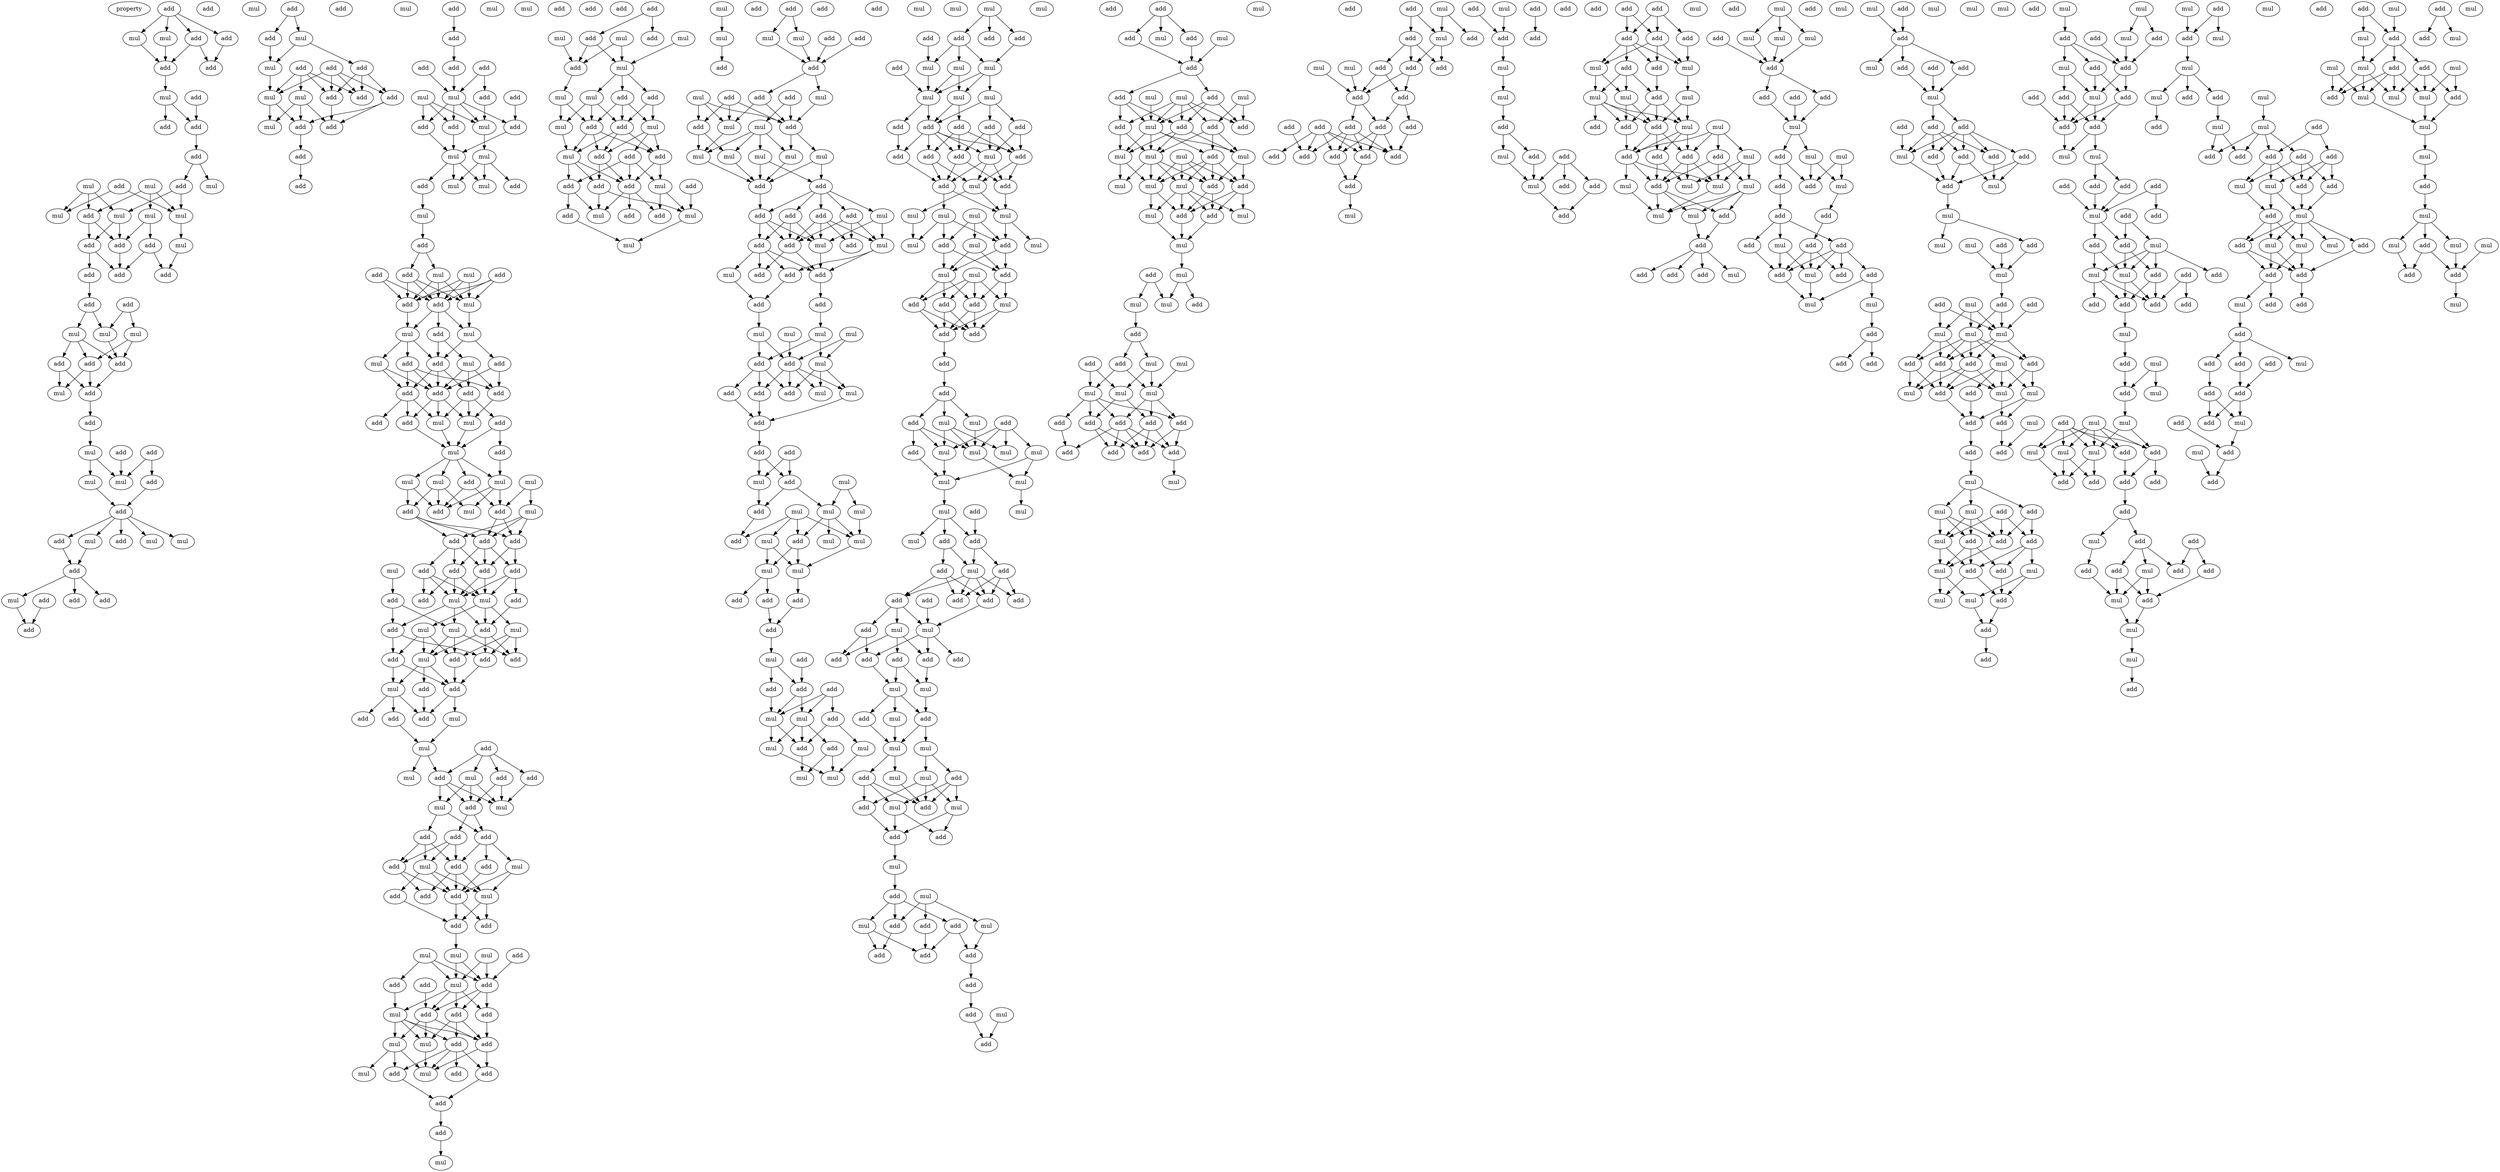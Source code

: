 digraph {
    node [fontcolor=black]
    property [mul=2,lf=1.3]
    0 [ label = add ];
    1 [ label = mul ];
    2 [ label = add ];
    3 [ label = mul ];
    4 [ label = add ];
    5 [ label = add ];
    6 [ label = add ];
    7 [ label = mul ];
    8 [ label = add ];
    9 [ label = add ];
    10 [ label = add ];
    11 [ label = add ];
    12 [ label = add ];
    13 [ label = mul ];
    14 [ label = mul ];
    15 [ label = add ];
    16 [ label = mul ];
    17 [ label = add ];
    18 [ label = mul ];
    19 [ label = mul ];
    20 [ label = mul ];
    21 [ label = mul ];
    22 [ label = add ];
    23 [ label = mul ];
    24 [ label = add ];
    25 [ label = add ];
    26 [ label = add ];
    27 [ label = add ];
    28 [ label = add ];
    29 [ label = add ];
    30 [ label = add ];
    31 [ label = add ];
    32 [ label = mul ];
    33 [ label = mul ];
    34 [ label = mul ];
    35 [ label = add ];
    36 [ label = add ];
    37 [ label = add ];
    38 [ label = add ];
    39 [ label = mul ];
    40 [ label = add ];
    41 [ label = mul ];
    42 [ label = add ];
    43 [ label = add ];
    44 [ label = add ];
    45 [ label = mul ];
    46 [ label = mul ];
    47 [ label = add ];
    48 [ label = mul ];
    49 [ label = add ];
    50 [ label = mul ];
    51 [ label = add ];
    52 [ label = mul ];
    53 [ label = add ];
    54 [ label = mul ];
    55 [ label = add ];
    56 [ label = mul ];
    57 [ label = add ];
    58 [ label = add ];
    59 [ label = add ];
    60 [ label = add ];
    61 [ label = add ];
    62 [ label = mul ];
    63 [ label = add ];
    64 [ label = add ];
    65 [ label = add ];
    66 [ label = add ];
    67 [ label = mul ];
    68 [ label = mul ];
    69 [ label = add ];
    70 [ label = add ];
    71 [ label = mul ];
    72 [ label = add ];
    73 [ label = mul ];
    74 [ label = add ];
    75 [ label = add ];
    76 [ label = mul ];
    77 [ label = add ];
    78 [ label = add ];
    79 [ label = mul ];
    80 [ label = add ];
    81 [ label = add ];
    82 [ label = add ];
    83 [ label = add ];
    84 [ label = add ];
    85 [ label = add ];
    86 [ label = mul ];
    87 [ label = add ];
    88 [ label = mul ];
    89 [ label = add ];
    90 [ label = add ];
    91 [ label = mul ];
    92 [ label = add ];
    93 [ label = mul ];
    94 [ label = mul ];
    95 [ label = mul ];
    96 [ label = mul ];
    97 [ label = mul ];
    98 [ label = add ];
    99 [ label = add ];
    100 [ label = mul ];
    101 [ label = add ];
    102 [ label = mul ];
    103 [ label = mul ];
    104 [ label = add ];
    105 [ label = add ];
    106 [ label = add ];
    107 [ label = add ];
    108 [ label = mul ];
    109 [ label = add ];
    110 [ label = add ];
    111 [ label = mul ];
    112 [ label = mul ];
    113 [ label = add ];
    114 [ label = add ];
    115 [ label = mul ];
    116 [ label = add ];
    117 [ label = mul ];
    118 [ label = add ];
    119 [ label = add ];
    120 [ label = add ];
    121 [ label = add ];
    122 [ label = add ];
    123 [ label = mul ];
    124 [ label = add ];
    125 [ label = mul ];
    126 [ label = add ];
    127 [ label = mul ];
    128 [ label = add ];
    129 [ label = mul ];
    130 [ label = add ];
    131 [ label = mul ];
    132 [ label = mul ];
    133 [ label = mul ];
    134 [ label = mul ];
    135 [ label = add ];
    136 [ label = add ];
    137 [ label = mul ];
    138 [ label = add ];
    139 [ label = add ];
    140 [ label = add ];
    141 [ label = add ];
    142 [ label = add ];
    143 [ label = add ];
    144 [ label = mul ];
    145 [ label = add ];
    146 [ label = add ];
    147 [ label = add ];
    148 [ label = add ];
    149 [ label = add ];
    150 [ label = add ];
    151 [ label = mul ];
    152 [ label = mul ];
    153 [ label = add ];
    154 [ label = mul ];
    155 [ label = mul ];
    156 [ label = mul ];
    157 [ label = add ];
    158 [ label = add ];
    159 [ label = add ];
    160 [ label = mul ];
    161 [ label = add ];
    162 [ label = add ];
    163 [ label = add ];
    164 [ label = mul ];
    165 [ label = add ];
    166 [ label = add ];
    167 [ label = add ];
    168 [ label = add ];
    169 [ label = mul ];
    170 [ label = mul ];
    171 [ label = add ];
    172 [ label = mul ];
    173 [ label = add ];
    174 [ label = add ];
    175 [ label = add ];
    176 [ label = mul ];
    177 [ label = mul ];
    178 [ label = mul ];
    179 [ label = add ];
    180 [ label = add ];
    181 [ label = add ];
    182 [ label = add ];
    183 [ label = add ];
    184 [ label = mul ];
    185 [ label = add ];
    186 [ label = mul ];
    187 [ label = add ];
    188 [ label = add ];
    189 [ label = mul ];
    190 [ label = add ];
    191 [ label = add ];
    192 [ label = add ];
    193 [ label = add ];
    194 [ label = add ];
    195 [ label = mul ];
    196 [ label = mul ];
    197 [ label = mul ];
    198 [ label = add ];
    199 [ label = add ];
    200 [ label = mul ];
    201 [ label = add ];
    202 [ label = add ];
    203 [ label = add ];
    204 [ label = mul ];
    205 [ label = add ];
    206 [ label = mul ];
    207 [ label = add ];
    208 [ label = add ];
    209 [ label = mul ];
    210 [ label = add ];
    211 [ label = add ];
    212 [ label = add ];
    213 [ label = mul ];
    214 [ label = mul ];
    215 [ label = add ];
    216 [ label = add ];
    217 [ label = add ];
    218 [ label = add ];
    219 [ label = mul ];
    220 [ label = add ];
    221 [ label = add ];
    222 [ label = mul ];
    223 [ label = add ];
    224 [ label = mul ];
    225 [ label = mul ];
    226 [ label = add ];
    227 [ label = mul ];
    228 [ label = mul ];
    229 [ label = add ];
    230 [ label = add ];
    231 [ label = mul ];
    232 [ label = mul ];
    233 [ label = mul ];
    234 [ label = add ];
    235 [ label = add ];
    236 [ label = add ];
    237 [ label = add ];
    238 [ label = add ];
    239 [ label = mul ];
    240 [ label = add ];
    241 [ label = add ];
    242 [ label = add ];
    243 [ label = mul ];
    244 [ label = add ];
    245 [ label = mul ];
    246 [ label = add ];
    247 [ label = mul ];
    248 [ label = add ];
    249 [ label = add ];
    250 [ label = mul ];
    251 [ label = mul ];
    252 [ label = add ];
    253 [ label = mul ];
    254 [ label = add ];
    255 [ label = add ];
    256 [ label = add ];
    257 [ label = add ];
    258 [ label = mul ];
    259 [ label = mul ];
    260 [ label = add ];
    261 [ label = add ];
    262 [ label = add ];
    263 [ label = add ];
    264 [ label = mul ];
    265 [ label = add ];
    266 [ label = mul ];
    267 [ label = add ];
    268 [ label = mul ];
    269 [ label = mul ];
    270 [ label = add ];
    271 [ label = mul ];
    272 [ label = mul ];
    273 [ label = mul ];
    274 [ label = mul ];
    275 [ label = mul ];
    276 [ label = add ];
    277 [ label = add ];
    278 [ label = add ];
    279 [ label = mul ];
    280 [ label = add ];
    281 [ label = add ];
    282 [ label = add ];
    283 [ label = mul ];
    284 [ label = add ];
    285 [ label = add ];
    286 [ label = mul ];
    287 [ label = add ];
    288 [ label = add ];
    289 [ label = add ];
    290 [ label = mul ];
    291 [ label = add ];
    292 [ label = add ];
    293 [ label = add ];
    294 [ label = mul ];
    295 [ label = mul ];
    296 [ label = mul ];
    297 [ label = mul ];
    298 [ label = mul ];
    299 [ label = add ];
    300 [ label = add ];
    301 [ label = add ];
    302 [ label = add ];
    303 [ label = mul ];
    304 [ label = mul ];
    305 [ label = add ];
    306 [ label = add ];
    307 [ label = add ];
    308 [ label = add ];
    309 [ label = mul ];
    310 [ label = mul ];
    311 [ label = add ];
    312 [ label = mul ];
    313 [ label = mul ];
    314 [ label = mul ];
    315 [ label = add ];
    316 [ label = add ];
    317 [ label = add ];
    318 [ label = mul ];
    319 [ label = mul ];
    320 [ label = mul ];
    321 [ label = mul ];
    322 [ label = mul ];
    323 [ label = add ];
    324 [ label = add ];
    325 [ label = add ];
    326 [ label = mul ];
    327 [ label = add ];
    328 [ label = add ];
    329 [ label = mul ];
    330 [ label = add ];
    331 [ label = add ];
    332 [ label = add ];
    333 [ label = add ];
    334 [ label = mul ];
    335 [ label = mul ];
    336 [ label = add ];
    337 [ label = mul ];
    338 [ label = add ];
    339 [ label = add ];
    340 [ label = mul ];
    341 [ label = mul ];
    342 [ label = mul ];
    343 [ label = mul ];
    344 [ label = mul ];
    345 [ label = mul ];
    346 [ label = add ];
    347 [ label = add ];
    348 [ label = add ];
    349 [ label = add ];
    350 [ label = add ];
    351 [ label = mul ];
    352 [ label = mul ];
    353 [ label = mul ];
    354 [ label = mul ];
    355 [ label = mul ];
    356 [ label = mul ];
    357 [ label = add ];
    358 [ label = add ];
    359 [ label = add ];
    360 [ label = add ];
    361 [ label = add ];
    362 [ label = add ];
    363 [ label = mul ];
    364 [ label = add ];
    365 [ label = add ];
    366 [ label = add ];
    367 [ label = add ];
    368 [ label = add ];
    369 [ label = mul ];
    370 [ label = mul ];
    371 [ label = mul ];
    372 [ label = mul ];
    373 [ label = mul ];
    374 [ label = mul ];
    375 [ label = add ];
    376 [ label = add ];
    377 [ label = mul ];
    378 [ label = mul ];
    379 [ label = add ];
    380 [ label = mul ];
    381 [ label = mul ];
    382 [ label = add ];
    383 [ label = add ];
    384 [ label = mul ];
    385 [ label = add ];
    386 [ label = add ];
    387 [ label = add ];
    388 [ label = add ];
    389 [ label = add ];
    390 [ label = add ];
    391 [ label = add ];
    392 [ label = mul ];
    393 [ label = mul ];
    394 [ label = add ];
    395 [ label = mul ];
    396 [ label = mul ];
    397 [ label = mul ];
    398 [ label = mul ];
    399 [ label = add ];
    400 [ label = mul ];
    401 [ label = mul ];
    402 [ label = add ];
    403 [ label = mul ];
    404 [ label = mul ];
    405 [ label = add ];
    406 [ label = mul ];
    407 [ label = add ];
    408 [ label = mul ];
    409 [ label = add ];
    410 [ label = add ];
    411 [ label = add ];
    412 [ label = add ];
    413 [ label = add ];
    414 [ label = add ];
    415 [ label = add ];
    416 [ label = add ];
    417 [ label = mul ];
    418 [ label = mul ];
    419 [ label = add ];
    420 [ label = add ];
    421 [ label = add ];
    422 [ label = add ];
    423 [ label = add ];
    424 [ label = mul ];
    425 [ label = mul ];
    426 [ label = mul ];
    427 [ label = add ];
    428 [ label = add ];
    429 [ label = mul ];
    430 [ label = mul ];
    431 [ label = add ];
    432 [ label = mul ];
    433 [ label = add ];
    434 [ label = mul ];
    435 [ label = add ];
    436 [ label = mul ];
    437 [ label = add ];
    438 [ label = mul ];
    439 [ label = add ];
    440 [ label = add ];
    441 [ label = mul ];
    442 [ label = add ];
    443 [ label = mul ];
    444 [ label = add ];
    445 [ label = mul ];
    446 [ label = mul ];
    447 [ label = add ];
    448 [ label = add ];
    449 [ label = add ];
    450 [ label = add ];
    451 [ label = add ];
    452 [ label = add ];
    453 [ label = add ];
    454 [ label = mul ];
    455 [ label = add ];
    456 [ label = add ];
    457 [ label = mul ];
    458 [ label = add ];
    459 [ label = mul ];
    460 [ label = add ];
    461 [ label = add ];
    462 [ label = mul ];
    463 [ label = add ];
    464 [ label = mul ];
    465 [ label = add ];
    466 [ label = mul ];
    467 [ label = add ];
    468 [ label = add ];
    469 [ label = add ];
    470 [ label = mul ];
    471 [ label = add ];
    472 [ label = mul ];
    473 [ label = mul ];
    474 [ label = add ];
    475 [ label = mul ];
    476 [ label = mul ];
    477 [ label = add ];
    478 [ label = mul ];
    479 [ label = add ];
    480 [ label = mul ];
    481 [ label = mul ];
    482 [ label = mul ];
    483 [ label = add ];
    484 [ label = mul ];
    485 [ label = add ];
    486 [ label = mul ];
    487 [ label = mul ];
    488 [ label = add ];
    489 [ label = mul ];
    490 [ label = add ];
    491 [ label = mul ];
    492 [ label = mul ];
    493 [ label = add ];
    494 [ label = add ];
    495 [ label = mul ];
    496 [ label = add ];
    497 [ label = mul ];
    498 [ label = add ];
    499 [ label = mul ];
    500 [ label = mul ];
    501 [ label = mul ];
    502 [ label = add ];
    503 [ label = add ];
    504 [ label = add ];
    505 [ label = add ];
    506 [ label = add ];
    507 [ label = add ];
    508 [ label = add ];
    509 [ label = add ];
    510 [ label = add ];
    511 [ label = mul ];
    512 [ label = add ];
    513 [ label = mul ];
    514 [ label = mul ];
    515 [ label = add ];
    516 [ label = add ];
    517 [ label = mul ];
    518 [ label = add ];
    519 [ label = add ];
    520 [ label = add ];
    521 [ label = mul ];
    522 [ label = add ];
    523 [ label = add ];
    524 [ label = add ];
    525 [ label = add ];
    526 [ label = add ];
    527 [ label = add ];
    528 [ label = add ];
    529 [ label = add ];
    530 [ label = add ];
    531 [ label = add ];
    532 [ label = add ];
    533 [ label = add ];
    534 [ label = add ];
    535 [ label = add ];
    536 [ label = add ];
    537 [ label = mul ];
    538 [ label = mul ];
    539 [ label = add ];
    540 [ label = add ];
    541 [ label = mul ];
    542 [ label = mul ];
    543 [ label = add ];
    544 [ label = add ];
    545 [ label = mul ];
    546 [ label = add ];
    547 [ label = add ];
    548 [ label = mul ];
    549 [ label = add ];
    550 [ label = add ];
    551 [ label = add ];
    552 [ label = add ];
    553 [ label = add ];
    554 [ label = add ];
    555 [ label = mul ];
    556 [ label = add ];
    557 [ label = add ];
    558 [ label = add ];
    559 [ label = add ];
    560 [ label = mul ];
    561 [ label = add ];
    562 [ label = mul ];
    563 [ label = add ];
    564 [ label = mul ];
    565 [ label = mul ];
    566 [ label = mul ];
    567 [ label = mul ];
    568 [ label = mul ];
    569 [ label = add ];
    570 [ label = add ];
    571 [ label = add ];
    572 [ label = add ];
    573 [ label = add ];
    574 [ label = add ];
    575 [ label = add ];
    576 [ label = mul ];
    577 [ label = add ];
    578 [ label = mul ];
    579 [ label = mul ];
    580 [ label = mul ];
    581 [ label = mul ];
    582 [ label = mul ];
    583 [ label = add ];
    584 [ label = mul ];
    585 [ label = add ];
    586 [ label = add ];
    587 [ label = add ];
    588 [ label = add ];
    589 [ label = mul ];
    590 [ label = add ];
    591 [ label = mul ];
    592 [ label = add ];
    593 [ label = mul ];
    594 [ label = mul ];
    595 [ label = add ];
    596 [ label = mul ];
    597 [ label = add ];
    598 [ label = mul ];
    599 [ label = add ];
    600 [ label = add ];
    601 [ label = add ];
    602 [ label = mul ];
    603 [ label = add ];
    604 [ label = mul ];
    605 [ label = mul ];
    606 [ label = add ];
    607 [ label = mul ];
    608 [ label = add ];
    609 [ label = add ];
    610 [ label = add ];
    611 [ label = mul ];
    612 [ label = add ];
    613 [ label = add ];
    614 [ label = add ];
    615 [ label = mul ];
    616 [ label = add ];
    617 [ label = add ];
    618 [ label = add ];
    619 [ label = mul ];
    620 [ label = mul ];
    621 [ label = add ];
    622 [ label = mul ];
    623 [ label = add ];
    624 [ label = add ];
    625 [ label = add ];
    626 [ label = add ];
    627 [ label = mul ];
    628 [ label = add ];
    629 [ label = mul ];
    630 [ label = add ];
    631 [ label = add ];
    632 [ label = mul ];
    633 [ label = add ];
    634 [ label = add ];
    635 [ label = add ];
    636 [ label = add ];
    637 [ label = add ];
    638 [ label = mul ];
    639 [ label = add ];
    640 [ label = add ];
    641 [ label = add ];
    642 [ label = mul ];
    643 [ label = mul ];
    644 [ label = mul ];
    645 [ label = mul ];
    646 [ label = mul ];
    647 [ label = add ];
    648 [ label = add ];
    649 [ label = mul ];
    650 [ label = add ];
    651 [ label = add ];
    652 [ label = add ];
    653 [ label = mul ];
    654 [ label = mul ];
    655 [ label = mul ];
    656 [ label = mul ];
    657 [ label = add ];
    658 [ label = add ];
    659 [ label = mul ];
    660 [ label = add ];
    661 [ label = add ];
    662 [ label = add ];
    663 [ label = mul ];
    664 [ label = mul ];
    665 [ label = mul ];
    666 [ label = add ];
    667 [ label = add ];
    668 [ label = mul ];
    669 [ label = add ];
    670 [ label = mul ];
    671 [ label = add ];
    672 [ label = add ];
    673 [ label = add ];
    674 [ label = mul ];
    675 [ label = mul ];
    676 [ label = add ];
    677 [ label = add ];
    678 [ label = mul ];
    679 [ label = add ];
    680 [ label = add ];
    681 [ label = add ];
    682 [ label = mul ];
    683 [ label = add ];
    684 [ label = mul ];
    685 [ label = add ];
    686 [ label = mul ];
    687 [ label = mul ];
    688 [ label = mul ];
    689 [ label = add ];
    690 [ label = add ];
    691 [ label = add ];
    692 [ label = mul ];
    693 [ label = mul ];
    694 [ label = add ];
    695 [ label = mul ];
    696 [ label = add ];
    697 [ label = add ];
    698 [ label = add ];
    699 [ label = add ];
    700 [ label = mul ];
    701 [ label = add ];
    702 [ label = add ];
    703 [ label = add ];
    704 [ label = mul ];
    705 [ label = add ];
    706 [ label = add ];
    707 [ label = mul ];
    708 [ label = mul ];
    709 [ label = add ];
    710 [ label = add ];
    711 [ label = add ];
    712 [ label = add ];
    713 [ label = add ];
    714 [ label = mul ];
    715 [ label = add ];
    716 [ label = add ];
    717 [ label = add ];
    718 [ label = mul ];
    719 [ label = mul ];
    720 [ label = add ];
    721 [ label = mul ];
    722 [ label = add ];
    723 [ label = add ];
    724 [ label = add ];
    725 [ label = add ];
    726 [ label = add ];
    727 [ label = add ];
    728 [ label = mul ];
    729 [ label = add ];
    730 [ label = mul ];
    731 [ label = mul ];
    732 [ label = add ];
    733 [ label = add ];
    734 [ label = mul ];
    735 [ label = mul ];
    736 [ label = add ];
    737 [ label = mul ];
    738 [ label = add ];
    739 [ label = mul ];
    740 [ label = mul ];
    741 [ label = add ];
    742 [ label = add ];
    743 [ label = add ];
    744 [ label = add ];
    745 [ label = add ];
    746 [ label = add ];
    747 [ label = mul ];
    748 [ label = add ];
    749 [ label = add ];
    750 [ label = add ];
    751 [ label = add ];
    752 [ label = add ];
    753 [ label = mul ];
    754 [ label = mul ];
    755 [ label = add ];
    756 [ label = mul ];
    757 [ label = mul ];
    758 [ label = add ];
    759 [ label = add ];
    760 [ label = mul ];
    761 [ label = add ];
    762 [ label = mul ];
    763 [ label = mul ];
    764 [ label = mul ];
    765 [ label = mul ];
    766 [ label = add ];
    767 [ label = add ];
    768 [ label = mul ];
    769 [ label = add ];
    770 [ label = mul ];
    771 [ label = mul ];
    772 [ label = add ];
    773 [ label = add ];
    774 [ label = add ];
    775 [ label = add ];
    776 [ label = add ];
    777 [ label = add ];
    778 [ label = mul ];
    779 [ label = add ];
    780 [ label = add ];
    781 [ label = mul ];
    782 [ label = mul ];
    783 [ label = add ];
    784 [ label = add ];
    785 [ label = mul ];
    786 [ label = mul ];
    787 [ label = mul ];
    788 [ label = add ];
    789 [ label = add ];
    790 [ label = add ];
    791 [ label = add ];
    792 [ label = add ];
    793 [ label = mul ];
    794 [ label = add ];
    795 [ label = add ];
    796 [ label = add ];
    797 [ label = add ];
    798 [ label = add ];
    799 [ label = mul ];
    800 [ label = add ];
    801 [ label = add ];
    802 [ label = add ];
    803 [ label = add ];
    804 [ label = mul ];
    805 [ label = mul ];
    806 [ label = add ];
    807 [ label = add ];
    808 [ label = add ];
    809 [ label = mul ];
    810 [ label = add ];
    811 [ label = mul ];
    812 [ label = mul ];
    813 [ label = add ];
    814 [ label = mul ];
    815 [ label = add ];
    816 [ label = mul ];
    817 [ label = add ];
    818 [ label = mul ];
    819 [ label = add ];
    820 [ label = mul ];
    821 [ label = mul ];
    822 [ label = mul ];
    823 [ label = mul ];
    824 [ label = add ];
    825 [ label = add ];
    826 [ label = mul ];
    827 [ label = add ];
    828 [ label = mul ];
    829 [ label = mul ];
    830 [ label = mul ];
    831 [ label = add ];
    832 [ label = mul ];
    833 [ label = add ];
    834 [ label = add ];
    835 [ label = mul ];
    836 [ label = mul ];
    0 -> 1 [ name = 0 ];
    0 -> 2 [ name = 1 ];
    0 -> 3 [ name = 2 ];
    0 -> 4 [ name = 3 ];
    1 -> 6 [ name = 4 ];
    2 -> 5 [ name = 5 ];
    2 -> 6 [ name = 6 ];
    3 -> 6 [ name = 7 ];
    4 -> 5 [ name = 8 ];
    6 -> 7 [ name = 9 ];
    7 -> 9 [ name = 10 ];
    7 -> 10 [ name = 11 ];
    8 -> 10 [ name = 12 ];
    10 -> 12 [ name = 13 ];
    12 -> 15 [ name = 14 ];
    12 -> 16 [ name = 15 ];
    13 -> 18 [ name = 16 ];
    13 -> 19 [ name = 17 ];
    13 -> 22 [ name = 18 ];
    14 -> 20 [ name = 19 ];
    14 -> 21 [ name = 20 ];
    14 -> 22 [ name = 21 ];
    15 -> 18 [ name = 22 ];
    15 -> 21 [ name = 23 ];
    17 -> 19 [ name = 24 ];
    17 -> 21 [ name = 25 ];
    18 -> 24 [ name = 26 ];
    18 -> 26 [ name = 27 ];
    20 -> 24 [ name = 28 ];
    20 -> 25 [ name = 29 ];
    21 -> 23 [ name = 30 ];
    22 -> 24 [ name = 31 ];
    22 -> 26 [ name = 32 ];
    23 -> 29 [ name = 33 ];
    24 -> 28 [ name = 34 ];
    25 -> 28 [ name = 35 ];
    25 -> 29 [ name = 36 ];
    26 -> 27 [ name = 37 ];
    26 -> 28 [ name = 38 ];
    27 -> 30 [ name = 39 ];
    30 -> 33 [ name = 40 ];
    30 -> 34 [ name = 41 ];
    31 -> 32 [ name = 42 ];
    31 -> 34 [ name = 43 ];
    32 -> 36 [ name = 44 ];
    32 -> 37 [ name = 45 ];
    33 -> 35 [ name = 46 ];
    33 -> 36 [ name = 47 ];
    33 -> 37 [ name = 48 ];
    34 -> 36 [ name = 49 ];
    35 -> 38 [ name = 50 ];
    35 -> 39 [ name = 51 ];
    36 -> 38 [ name = 52 ];
    37 -> 38 [ name = 53 ];
    37 -> 39 [ name = 54 ];
    38 -> 40 [ name = 55 ];
    40 -> 41 [ name = 56 ];
    41 -> 45 [ name = 57 ];
    41 -> 46 [ name = 58 ];
    42 -> 44 [ name = 59 ];
    42 -> 46 [ name = 60 ];
    43 -> 46 [ name = 61 ];
    44 -> 47 [ name = 62 ];
    45 -> 47 [ name = 63 ];
    47 -> 48 [ name = 64 ];
    47 -> 49 [ name = 65 ];
    47 -> 50 [ name = 66 ];
    47 -> 51 [ name = 67 ];
    47 -> 52 [ name = 68 ];
    48 -> 53 [ name = 69 ];
    51 -> 53 [ name = 70 ];
    53 -> 54 [ name = 71 ];
    53 -> 55 [ name = 72 ];
    53 -> 57 [ name = 73 ];
    54 -> 59 [ name = 74 ];
    58 -> 59 [ name = 75 ];
    60 -> 61 [ name = 76 ];
    60 -> 62 [ name = 77 ];
    61 -> 67 [ name = 78 ];
    62 -> 66 [ name = 79 ];
    62 -> 67 [ name = 80 ];
    64 -> 69 [ name = 81 ];
    64 -> 70 [ name = 82 ];
    64 -> 71 [ name = 83 ];
    64 -> 72 [ name = 84 ];
    65 -> 68 [ name = 85 ];
    65 -> 69 [ name = 86 ];
    65 -> 71 [ name = 87 ];
    65 -> 72 [ name = 88 ];
    66 -> 69 [ name = 89 ];
    66 -> 70 [ name = 90 ];
    66 -> 72 [ name = 91 ];
    67 -> 71 [ name = 92 ];
    68 -> 73 [ name = 93 ];
    68 -> 74 [ name = 94 ];
    68 -> 75 [ name = 95 ];
    70 -> 74 [ name = 96 ];
    70 -> 75 [ name = 97 ];
    71 -> 73 [ name = 98 ];
    71 -> 74 [ name = 99 ];
    72 -> 75 [ name = 100 ];
    74 -> 77 [ name = 101 ];
    77 -> 80 [ name = 102 ];
    78 -> 81 [ name = 103 ];
    81 -> 82 [ name = 104 ];
    82 -> 88 [ name = 105 ];
    83 -> 87 [ name = 106 ];
    83 -> 88 [ name = 107 ];
    84 -> 88 [ name = 108 ];
    85 -> 90 [ name = 109 ];
    86 -> 89 [ name = 110 ];
    86 -> 91 [ name = 111 ];
    86 -> 92 [ name = 112 ];
    87 -> 91 [ name = 113 ];
    88 -> 89 [ name = 114 ];
    88 -> 90 [ name = 115 ];
    88 -> 91 [ name = 116 ];
    88 -> 92 [ name = 117 ];
    89 -> 94 [ name = 118 ];
    90 -> 94 [ name = 119 ];
    91 -> 93 [ name = 120 ];
    92 -> 94 [ name = 121 ];
    93 -> 95 [ name = 122 ];
    93 -> 96 [ name = 123 ];
    93 -> 98 [ name = 124 ];
    94 -> 95 [ name = 125 ];
    94 -> 96 [ name = 126 ];
    94 -> 99 [ name = 127 ];
    99 -> 100 [ name = 128 ];
    100 -> 101 [ name = 129 ];
    101 -> 103 [ name = 130 ];
    101 -> 105 [ name = 131 ];
    102 -> 107 [ name = 132 ];
    102 -> 108 [ name = 133 ];
    102 -> 109 [ name = 134 ];
    103 -> 107 [ name = 135 ];
    103 -> 108 [ name = 136 ];
    103 -> 109 [ name = 137 ];
    104 -> 107 [ name = 138 ];
    104 -> 109 [ name = 139 ];
    105 -> 107 [ name = 140 ];
    105 -> 108 [ name = 141 ];
    105 -> 109 [ name = 142 ];
    106 -> 107 [ name = 143 ];
    106 -> 108 [ name = 144 ];
    106 -> 109 [ name = 145 ];
    107 -> 110 [ name = 146 ];
    107 -> 111 [ name = 147 ];
    107 -> 112 [ name = 148 ];
    108 -> 112 [ name = 149 ];
    109 -> 111 [ name = 150 ];
    110 -> 114 [ name = 151 ];
    110 -> 115 [ name = 152 ];
    111 -> 113 [ name = 153 ];
    111 -> 114 [ name = 154 ];
    111 -> 117 [ name = 155 ];
    112 -> 114 [ name = 156 ];
    112 -> 116 [ name = 157 ];
    113 -> 118 [ name = 158 ];
    113 -> 119 [ name = 159 ];
    113 -> 121 [ name = 160 ];
    114 -> 118 [ name = 161 ];
    114 -> 120 [ name = 162 ];
    114 -> 121 [ name = 163 ];
    115 -> 118 [ name = 164 ];
    115 -> 119 [ name = 165 ];
    115 -> 120 [ name = 166 ];
    116 -> 118 [ name = 167 ];
    116 -> 119 [ name = 168 ];
    117 -> 118 [ name = 169 ];
    117 -> 121 [ name = 170 ];
    118 -> 123 [ name = 171 ];
    118 -> 124 [ name = 172 ];
    118 -> 125 [ name = 173 ];
    119 -> 123 [ name = 174 ];
    120 -> 123 [ name = 175 ];
    120 -> 125 [ name = 176 ];
    120 -> 126 [ name = 177 ];
    121 -> 122 [ name = 178 ];
    121 -> 124 [ name = 179 ];
    121 -> 125 [ name = 180 ];
    123 -> 127 [ name = 181 ];
    124 -> 127 [ name = 182 ];
    125 -> 127 [ name = 183 ];
    126 -> 127 [ name = 184 ];
    126 -> 128 [ name = 185 ];
    127 -> 129 [ name = 186 ];
    127 -> 130 [ name = 187 ];
    127 -> 132 [ name = 188 ];
    127 -> 133 [ name = 189 ];
    128 -> 132 [ name = 190 ];
    129 -> 136 [ name = 191 ];
    129 -> 137 [ name = 192 ];
    129 -> 138 [ name = 193 ];
    130 -> 135 [ name = 194 ];
    130 -> 136 [ name = 195 ];
    131 -> 134 [ name = 196 ];
    131 -> 135 [ name = 197 ];
    132 -> 135 [ name = 198 ];
    132 -> 136 [ name = 199 ];
    132 -> 137 [ name = 200 ];
    133 -> 136 [ name = 201 ];
    133 -> 138 [ name = 202 ];
    134 -> 139 [ name = 203 ];
    134 -> 140 [ name = 204 ];
    134 -> 142 [ name = 205 ];
    135 -> 139 [ name = 206 ];
    135 -> 140 [ name = 207 ];
    138 -> 139 [ name = 208 ];
    138 -> 140 [ name = 209 ];
    138 -> 142 [ name = 210 ];
    139 -> 143 [ name = 211 ];
    139 -> 145 [ name = 212 ];
    139 -> 147 [ name = 213 ];
    140 -> 145 [ name = 214 ];
    140 -> 147 [ name = 215 ];
    142 -> 143 [ name = 216 ];
    142 -> 145 [ name = 217 ];
    142 -> 146 [ name = 218 ];
    143 -> 150 [ name = 219 ];
    143 -> 151 [ name = 220 ];
    143 -> 152 [ name = 221 ];
    144 -> 148 [ name = 222 ];
    145 -> 151 [ name = 223 ];
    145 -> 152 [ name = 224 ];
    146 -> 150 [ name = 225 ];
    146 -> 151 [ name = 226 ];
    146 -> 152 [ name = 227 ];
    147 -> 149 [ name = 228 ];
    147 -> 151 [ name = 229 ];
    147 -> 152 [ name = 230 ];
    148 -> 154 [ name = 231 ];
    148 -> 157 [ name = 232 ];
    149 -> 153 [ name = 233 ];
    151 -> 153 [ name = 234 ];
    151 -> 155 [ name = 235 ];
    151 -> 156 [ name = 236 ];
    152 -> 153 [ name = 237 ];
    152 -> 154 [ name = 238 ];
    152 -> 157 [ name = 239 ];
    153 -> 160 [ name = 240 ];
    153 -> 161 [ name = 241 ];
    153 -> 162 [ name = 242 ];
    154 -> 159 [ name = 243 ];
    154 -> 160 [ name = 244 ];
    154 -> 161 [ name = 245 ];
    155 -> 158 [ name = 246 ];
    155 -> 159 [ name = 247 ];
    155 -> 160 [ name = 248 ];
    156 -> 159 [ name = 249 ];
    156 -> 161 [ name = 250 ];
    156 -> 162 [ name = 251 ];
    157 -> 158 [ name = 252 ];
    157 -> 162 [ name = 253 ];
    158 -> 163 [ name = 254 ];
    158 -> 164 [ name = 255 ];
    159 -> 163 [ name = 256 ];
    160 -> 163 [ name = 257 ];
    160 -> 164 [ name = 258 ];
    160 -> 165 [ name = 259 ];
    162 -> 163 [ name = 260 ];
    163 -> 167 [ name = 261 ];
    163 -> 169 [ name = 262 ];
    164 -> 166 [ name = 263 ];
    164 -> 167 [ name = 264 ];
    164 -> 168 [ name = 265 ];
    165 -> 167 [ name = 266 ];
    168 -> 170 [ name = 267 ];
    169 -> 170 [ name = 268 ];
    170 -> 172 [ name = 269 ];
    170 -> 173 [ name = 270 ];
    171 -> 173 [ name = 271 ];
    171 -> 174 [ name = 272 ];
    171 -> 175 [ name = 273 ];
    171 -> 176 [ name = 274 ];
    173 -> 177 [ name = 275 ];
    173 -> 178 [ name = 276 ];
    173 -> 179 [ name = 277 ];
    174 -> 177 [ name = 278 ];
    174 -> 179 [ name = 279 ];
    175 -> 177 [ name = 280 ];
    176 -> 177 [ name = 281 ];
    176 -> 178 [ name = 282 ];
    176 -> 179 [ name = 283 ];
    178 -> 180 [ name = 284 ];
    178 -> 182 [ name = 285 ];
    179 -> 181 [ name = 286 ];
    179 -> 182 [ name = 287 ];
    180 -> 183 [ name = 288 ];
    180 -> 184 [ name = 289 ];
    180 -> 187 [ name = 290 ];
    181 -> 183 [ name = 291 ];
    181 -> 184 [ name = 292 ];
    181 -> 187 [ name = 293 ];
    182 -> 183 [ name = 294 ];
    182 -> 185 [ name = 295 ];
    182 -> 186 [ name = 296 ];
    183 -> 188 [ name = 297 ];
    183 -> 189 [ name = 298 ];
    183 -> 190 [ name = 299 ];
    184 -> 189 [ name = 300 ];
    184 -> 190 [ name = 301 ];
    184 -> 191 [ name = 302 ];
    185 -> 190 [ name = 303 ];
    186 -> 189 [ name = 304 ];
    186 -> 190 [ name = 305 ];
    187 -> 188 [ name = 306 ];
    187 -> 190 [ name = 307 ];
    189 -> 192 [ name = 308 ];
    189 -> 193 [ name = 309 ];
    190 -> 192 [ name = 310 ];
    190 -> 193 [ name = 311 ];
    191 -> 192 [ name = 312 ];
    192 -> 195 [ name = 313 ];
    194 -> 198 [ name = 314 ];
    195 -> 198 [ name = 315 ];
    195 -> 200 [ name = 316 ];
    196 -> 198 [ name = 317 ];
    196 -> 200 [ name = 318 ];
    197 -> 198 [ name = 319 ];
    197 -> 200 [ name = 320 ];
    197 -> 201 [ name = 321 ];
    198 -> 202 [ name = 322 ];
    198 -> 203 [ name = 323 ];
    198 -> 205 [ name = 324 ];
    199 -> 205 [ name = 325 ];
    200 -> 202 [ name = 326 ];
    200 -> 203 [ name = 327 ];
    200 -> 204 [ name = 328 ];
    200 -> 205 [ name = 329 ];
    201 -> 204 [ name = 330 ];
    202 -> 208 [ name = 331 ];
    203 -> 206 [ name = 332 ];
    203 -> 207 [ name = 333 ];
    203 -> 208 [ name = 334 ];
    204 -> 206 [ name = 335 ];
    204 -> 207 [ name = 336 ];
    204 -> 208 [ name = 337 ];
    204 -> 209 [ name = 338 ];
    205 -> 206 [ name = 339 ];
    205 -> 208 [ name = 340 ];
    205 -> 209 [ name = 341 ];
    206 -> 214 [ name = 342 ];
    207 -> 210 [ name = 343 ];
    207 -> 211 [ name = 344 ];
    207 -> 212 [ name = 345 ];
    207 -> 214 [ name = 346 ];
    208 -> 212 [ name = 347 ];
    208 -> 214 [ name = 348 ];
    209 -> 211 [ name = 349 ];
    209 -> 213 [ name = 350 ];
    209 -> 214 [ name = 351 ];
    211 -> 215 [ name = 352 ];
    212 -> 215 [ name = 353 ];
    215 -> 217 [ name = 354 ];
    217 -> 219 [ name = 355 ];
    220 -> 221 [ name = 356 ];
    220 -> 223 [ name = 357 ];
    221 -> 226 [ name = 358 ];
    221 -> 227 [ name = 359 ];
    222 -> 226 [ name = 360 ];
    224 -> 227 [ name = 361 ];
    225 -> 226 [ name = 362 ];
    225 -> 227 [ name = 363 ];
    226 -> 231 [ name = 364 ];
    227 -> 228 [ name = 365 ];
    227 -> 229 [ name = 366 ];
    227 -> 230 [ name = 367 ];
    228 -> 233 [ name = 368 ];
    228 -> 234 [ name = 369 ];
    228 -> 235 [ name = 370 ];
    229 -> 232 [ name = 371 ];
    229 -> 234 [ name = 372 ];
    229 -> 235 [ name = 373 ];
    230 -> 232 [ name = 374 ];
    230 -> 234 [ name = 375 ];
    231 -> 233 [ name = 376 ];
    231 -> 235 [ name = 377 ];
    232 -> 236 [ name = 378 ];
    232 -> 237 [ name = 379 ];
    232 -> 238 [ name = 380 ];
    233 -> 239 [ name = 381 ];
    234 -> 236 [ name = 382 ];
    234 -> 237 [ name = 383 ];
    234 -> 239 [ name = 384 ];
    235 -> 236 [ name = 385 ];
    235 -> 237 [ name = 386 ];
    235 -> 239 [ name = 387 ];
    236 -> 242 [ name = 388 ];
    236 -> 243 [ name = 389 ];
    237 -> 241 [ name = 390 ];
    237 -> 242 [ name = 391 ];
    238 -> 242 [ name = 392 ];
    238 -> 243 [ name = 393 ];
    238 -> 244 [ name = 394 ];
    239 -> 241 [ name = 395 ];
    239 -> 242 [ name = 396 ];
    239 -> 244 [ name = 397 ];
    240 -> 247 [ name = 398 ];
    241 -> 245 [ name = 399 ];
    241 -> 247 [ name = 400 ];
    242 -> 245 [ name = 401 ];
    242 -> 246 [ name = 402 ];
    242 -> 249 [ name = 403 ];
    243 -> 246 [ name = 404 ];
    243 -> 247 [ name = 405 ];
    244 -> 245 [ name = 406 ];
    244 -> 248 [ name = 407 ];
    247 -> 250 [ name = 408 ];
    248 -> 250 [ name = 409 ];
    251 -> 253 [ name = 410 ];
    253 -> 254 [ name = 411 ];
    255 -> 258 [ name = 412 ];
    255 -> 259 [ name = 413 ];
    256 -> 261 [ name = 414 ];
    257 -> 261 [ name = 415 ];
    258 -> 261 [ name = 416 ];
    259 -> 261 [ name = 417 ];
    261 -> 262 [ name = 418 ];
    261 -> 266 [ name = 419 ];
    262 -> 268 [ name = 420 ];
    262 -> 270 [ name = 421 ];
    263 -> 267 [ name = 422 ];
    263 -> 268 [ name = 423 ];
    263 -> 270 [ name = 424 ];
    264 -> 267 [ name = 425 ];
    264 -> 268 [ name = 426 ];
    264 -> 270 [ name = 427 ];
    265 -> 269 [ name = 428 ];
    265 -> 270 [ name = 429 ];
    266 -> 270 [ name = 430 ];
    267 -> 273 [ name = 431 ];
    267 -> 275 [ name = 432 ];
    268 -> 273 [ name = 433 ];
    269 -> 271 [ name = 434 ];
    269 -> 273 [ name = 435 ];
    269 -> 274 [ name = 436 ];
    269 -> 275 [ name = 437 ];
    270 -> 272 [ name = 438 ];
    270 -> 274 [ name = 439 ];
    271 -> 276 [ name = 440 ];
    271 -> 277 [ name = 441 ];
    272 -> 276 [ name = 442 ];
    272 -> 277 [ name = 443 ];
    273 -> 277 [ name = 444 ];
    274 -> 277 [ name = 445 ];
    275 -> 277 [ name = 446 ];
    276 -> 278 [ name = 447 ];
    276 -> 279 [ name = 448 ];
    276 -> 280 [ name = 449 ];
    276 -> 281 [ name = 450 ];
    276 -> 282 [ name = 451 ];
    277 -> 282 [ name = 452 ];
    278 -> 283 [ name = 453 ];
    278 -> 284 [ name = 454 ];
    278 -> 285 [ name = 455 ];
    279 -> 283 [ name = 456 ];
    279 -> 286 [ name = 457 ];
    280 -> 285 [ name = 458 ];
    280 -> 286 [ name = 459 ];
    280 -> 287 [ name = 460 ];
    281 -> 283 [ name = 461 ];
    281 -> 284 [ name = 462 ];
    281 -> 285 [ name = 463 ];
    281 -> 286 [ name = 464 ];
    282 -> 285 [ name = 465 ];
    282 -> 286 [ name = 466 ];
    282 -> 287 [ name = 467 ];
    283 -> 289 [ name = 468 ];
    283 -> 291 [ name = 469 ];
    285 -> 288 [ name = 470 ];
    285 -> 291 [ name = 471 ];
    286 -> 291 [ name = 472 ];
    287 -> 288 [ name = 473 ];
    287 -> 289 [ name = 474 ];
    287 -> 290 [ name = 475 ];
    287 -> 291 [ name = 476 ];
    289 -> 292 [ name = 477 ];
    290 -> 292 [ name = 478 ];
    291 -> 293 [ name = 479 ];
    292 -> 294 [ name = 480 ];
    293 -> 296 [ name = 481 ];
    294 -> 299 [ name = 482 ];
    294 -> 300 [ name = 483 ];
    295 -> 298 [ name = 484 ];
    295 -> 300 [ name = 485 ];
    296 -> 298 [ name = 486 ];
    296 -> 299 [ name = 487 ];
    297 -> 300 [ name = 488 ];
    298 -> 301 [ name = 489 ];
    298 -> 303 [ name = 490 ];
    298 -> 304 [ name = 491 ];
    299 -> 301 [ name = 492 ];
    299 -> 302 [ name = 493 ];
    299 -> 305 [ name = 494 ];
    300 -> 301 [ name = 495 ];
    300 -> 302 [ name = 496 ];
    300 -> 303 [ name = 497 ];
    300 -> 304 [ name = 498 ];
    302 -> 306 [ name = 499 ];
    304 -> 306 [ name = 500 ];
    305 -> 306 [ name = 501 ];
    306 -> 307 [ name = 502 ];
    307 -> 310 [ name = 503 ];
    307 -> 311 [ name = 504 ];
    308 -> 310 [ name = 505 ];
    308 -> 311 [ name = 506 ];
    309 -> 312 [ name = 507 ];
    309 -> 314 [ name = 508 ];
    310 -> 315 [ name = 509 ];
    311 -> 312 [ name = 510 ];
    311 -> 315 [ name = 511 ];
    312 -> 316 [ name = 512 ];
    312 -> 319 [ name = 513 ];
    312 -> 320 [ name = 514 ];
    313 -> 316 [ name = 515 ];
    313 -> 317 [ name = 516 ];
    313 -> 318 [ name = 517 ];
    313 -> 320 [ name = 518 ];
    314 -> 320 [ name = 519 ];
    315 -> 317 [ name = 520 ];
    316 -> 321 [ name = 521 ];
    316 -> 322 [ name = 522 ];
    318 -> 321 [ name = 523 ];
    318 -> 322 [ name = 524 ];
    320 -> 322 [ name = 525 ];
    321 -> 325 [ name = 526 ];
    321 -> 327 [ name = 527 ];
    322 -> 324 [ name = 528 ];
    324 -> 328 [ name = 529 ];
    325 -> 328 [ name = 530 ];
    328 -> 329 [ name = 531 ];
    329 -> 332 [ name = 532 ];
    329 -> 333 [ name = 533 ];
    330 -> 333 [ name = 534 ];
    331 -> 334 [ name = 535 ];
    331 -> 335 [ name = 536 ];
    331 -> 336 [ name = 537 ];
    332 -> 335 [ name = 538 ];
    333 -> 334 [ name = 539 ];
    333 -> 335 [ name = 540 ];
    334 -> 337 [ name = 541 ];
    334 -> 338 [ name = 542 ];
    334 -> 339 [ name = 543 ];
    335 -> 337 [ name = 544 ];
    335 -> 339 [ name = 545 ];
    336 -> 339 [ name = 546 ];
    336 -> 340 [ name = 547 ];
    337 -> 341 [ name = 548 ];
    338 -> 341 [ name = 549 ];
    338 -> 342 [ name = 550 ];
    339 -> 342 [ name = 551 ];
    340 -> 341 [ name = 552 ];
    344 -> 346 [ name = 553 ];
    344 -> 347 [ name = 554 ];
    344 -> 349 [ name = 555 ];
    347 -> 351 [ name = 556 ];
    347 -> 352 [ name = 557 ];
    347 -> 353 [ name = 558 ];
    348 -> 352 [ name = 559 ];
    349 -> 351 [ name = 560 ];
    350 -> 355 [ name = 561 ];
    351 -> 354 [ name = 562 ];
    351 -> 355 [ name = 563 ];
    351 -> 356 [ name = 564 ];
    352 -> 355 [ name = 565 ];
    353 -> 355 [ name = 566 ];
    353 -> 356 [ name = 567 ];
    354 -> 357 [ name = 568 ];
    354 -> 358 [ name = 569 ];
    354 -> 360 [ name = 570 ];
    355 -> 357 [ name = 571 ];
    355 -> 361 [ name = 572 ];
    356 -> 357 [ name = 573 ];
    356 -> 359 [ name = 574 ];
    357 -> 362 [ name = 575 ];
    357 -> 363 [ name = 576 ];
    357 -> 364 [ name = 577 ];
    357 -> 365 [ name = 578 ];
    357 -> 366 [ name = 579 ];
    358 -> 362 [ name = 580 ];
    358 -> 363 [ name = 581 ];
    359 -> 362 [ name = 582 ];
    359 -> 364 [ name = 583 ];
    359 -> 366 [ name = 584 ];
    360 -> 362 [ name = 585 ];
    360 -> 363 [ name = 586 ];
    360 -> 364 [ name = 587 ];
    361 -> 365 [ name = 588 ];
    362 -> 367 [ name = 589 ];
    362 -> 369 [ name = 590 ];
    363 -> 367 [ name = 591 ];
    363 -> 368 [ name = 592 ];
    363 -> 369 [ name = 593 ];
    364 -> 367 [ name = 594 ];
    364 -> 368 [ name = 595 ];
    365 -> 368 [ name = 596 ];
    366 -> 368 [ name = 597 ];
    366 -> 369 [ name = 598 ];
    367 -> 373 [ name = 599 ];
    368 -> 371 [ name = 600 ];
    368 -> 373 [ name = 601 ];
    369 -> 370 [ name = 602 ];
    369 -> 373 [ name = 603 ];
    370 -> 378 [ name = 604 ];
    371 -> 375 [ name = 605 ];
    371 -> 376 [ name = 606 ];
    371 -> 378 [ name = 607 ];
    372 -> 375 [ name = 608 ];
    372 -> 376 [ name = 609 ];
    372 -> 377 [ name = 610 ];
    373 -> 374 [ name = 611 ];
    373 -> 376 [ name = 612 ];
    375 -> 379 [ name = 613 ];
    375 -> 381 [ name = 614 ];
    376 -> 379 [ name = 615 ];
    376 -> 381 [ name = 616 ];
    377 -> 379 [ name = 617 ];
    377 -> 381 [ name = 618 ];
    379 -> 382 [ name = 619 ];
    379 -> 384 [ name = 620 ];
    380 -> 382 [ name = 621 ];
    380 -> 383 [ name = 622 ];
    380 -> 384 [ name = 623 ];
    380 -> 385 [ name = 624 ];
    381 -> 382 [ name = 625 ];
    381 -> 383 [ name = 626 ];
    381 -> 385 [ name = 627 ];
    382 -> 386 [ name = 628 ];
    382 -> 387 [ name = 629 ];
    383 -> 386 [ name = 630 ];
    383 -> 387 [ name = 631 ];
    384 -> 386 [ name = 632 ];
    384 -> 387 [ name = 633 ];
    385 -> 386 [ name = 634 ];
    385 -> 387 [ name = 635 ];
    387 -> 388 [ name = 636 ];
    388 -> 390 [ name = 637 ];
    390 -> 391 [ name = 638 ];
    390 -> 392 [ name = 639 ];
    390 -> 393 [ name = 640 ];
    391 -> 395 [ name = 641 ];
    391 -> 398 [ name = 642 ];
    391 -> 399 [ name = 643 ];
    392 -> 398 [ name = 644 ];
    393 -> 395 [ name = 645 ];
    393 -> 396 [ name = 646 ];
    393 -> 398 [ name = 647 ];
    394 -> 395 [ name = 648 ];
    394 -> 396 [ name = 649 ];
    394 -> 397 [ name = 650 ];
    394 -> 398 [ name = 651 ];
    395 -> 400 [ name = 652 ];
    397 -> 400 [ name = 653 ];
    397 -> 401 [ name = 654 ];
    398 -> 401 [ name = 655 ];
    399 -> 400 [ name = 656 ];
    400 -> 403 [ name = 657 ];
    401 -> 404 [ name = 658 ];
    402 -> 407 [ name = 659 ];
    403 -> 405 [ name = 660 ];
    403 -> 406 [ name = 661 ];
    403 -> 407 [ name = 662 ];
    405 -> 408 [ name = 663 ];
    405 -> 410 [ name = 664 ];
    407 -> 408 [ name = 665 ];
    407 -> 409 [ name = 666 ];
    408 -> 411 [ name = 667 ];
    408 -> 413 [ name = 668 ];
    408 -> 414 [ name = 669 ];
    408 -> 415 [ name = 670 ];
    409 -> 411 [ name = 671 ];
    409 -> 413 [ name = 672 ];
    409 -> 414 [ name = 673 ];
    410 -> 413 [ name = 674 ];
    410 -> 414 [ name = 675 ];
    410 -> 415 [ name = 676 ];
    412 -> 418 [ name = 677 ];
    413 -> 418 [ name = 678 ];
    415 -> 416 [ name = 679 ];
    415 -> 417 [ name = 680 ];
    415 -> 418 [ name = 681 ];
    416 -> 420 [ name = 682 ];
    416 -> 422 [ name = 683 ];
    417 -> 419 [ name = 684 ];
    417 -> 421 [ name = 685 ];
    417 -> 422 [ name = 686 ];
    418 -> 420 [ name = 687 ];
    418 -> 421 [ name = 688 ];
    418 -> 423 [ name = 689 ];
    419 -> 424 [ name = 690 ];
    419 -> 425 [ name = 691 ];
    420 -> 425 [ name = 692 ];
    421 -> 424 [ name = 693 ];
    424 -> 427 [ name = 694 ];
    425 -> 426 [ name = 695 ];
    425 -> 427 [ name = 696 ];
    425 -> 428 [ name = 697 ];
    426 -> 429 [ name = 698 ];
    427 -> 429 [ name = 699 ];
    427 -> 430 [ name = 700 ];
    428 -> 429 [ name = 701 ];
    429 -> 433 [ name = 702 ];
    429 -> 434 [ name = 703 ];
    430 -> 431 [ name = 704 ];
    430 -> 432 [ name = 705 ];
    431 -> 435 [ name = 706 ];
    431 -> 436 [ name = 707 ];
    431 -> 438 [ name = 708 ];
    432 -> 435 [ name = 709 ];
    432 -> 436 [ name = 710 ];
    432 -> 437 [ name = 711 ];
    433 -> 435 [ name = 712 ];
    433 -> 437 [ name = 713 ];
    433 -> 438 [ name = 714 ];
    434 -> 435 [ name = 715 ];
    436 -> 439 [ name = 716 ];
    436 -> 440 [ name = 717 ];
    437 -> 439 [ name = 718 ];
    438 -> 439 [ name = 719 ];
    438 -> 440 [ name = 720 ];
    439 -> 441 [ name = 721 ];
    441 -> 442 [ name = 722 ];
    442 -> 444 [ name = 723 ];
    442 -> 446 [ name = 724 ];
    442 -> 447 [ name = 725 ];
    443 -> 445 [ name = 726 ];
    443 -> 447 [ name = 727 ];
    443 -> 448 [ name = 728 ];
    444 -> 450 [ name = 729 ];
    444 -> 451 [ name = 730 ];
    445 -> 450 [ name = 731 ];
    446 -> 449 [ name = 732 ];
    446 -> 451 [ name = 733 ];
    447 -> 449 [ name = 734 ];
    448 -> 451 [ name = 735 ];
    450 -> 452 [ name = 736 ];
    452 -> 453 [ name = 737 ];
    453 -> 455 [ name = 738 ];
    454 -> 455 [ name = 739 ];
    456 -> 457 [ name = 740 ];
    456 -> 458 [ name = 741 ];
    456 -> 460 [ name = 742 ];
    458 -> 461 [ name = 743 ];
    459 -> 461 [ name = 744 ];
    460 -> 461 [ name = 745 ];
    461 -> 463 [ name = 746 ];
    461 -> 465 [ name = 747 ];
    462 -> 467 [ name = 748 ];
    462 -> 468 [ name = 749 ];
    462 -> 469 [ name = 750 ];
    462 -> 470 [ name = 751 ];
    462 -> 471 [ name = 752 ];
    463 -> 467 [ name = 753 ];
    463 -> 468 [ name = 754 ];
    463 -> 470 [ name = 755 ];
    464 -> 470 [ name = 756 ];
    465 -> 468 [ name = 757 ];
    465 -> 470 [ name = 758 ];
    465 -> 471 [ name = 759 ];
    466 -> 467 [ name = 760 ];
    466 -> 469 [ name = 761 ];
    468 -> 472 [ name = 762 ];
    468 -> 475 [ name = 763 ];
    468 -> 476 [ name = 764 ];
    469 -> 474 [ name = 765 ];
    469 -> 475 [ name = 766 ];
    469 -> 476 [ name = 767 ];
    470 -> 472 [ name = 768 ];
    470 -> 474 [ name = 769 ];
    470 -> 475 [ name = 770 ];
    470 -> 476 [ name = 771 ];
    471 -> 472 [ name = 772 ];
    471 -> 476 [ name = 773 ];
    472 -> 478 [ name = 774 ];
    472 -> 480 [ name = 775 ];
    473 -> 477 [ name = 776 ];
    473 -> 479 [ name = 777 ];
    473 -> 480 [ name = 778 ];
    473 -> 481 [ name = 779 ];
    474 -> 477 [ name = 780 ];
    474 -> 479 [ name = 781 ];
    474 -> 480 [ name = 782 ];
    474 -> 481 [ name = 783 ];
    475 -> 477 [ name = 784 ];
    475 -> 479 [ name = 785 ];
    476 -> 477 [ name = 786 ];
    476 -> 478 [ name = 787 ];
    476 -> 480 [ name = 788 ];
    476 -> 481 [ name = 789 ];
    477 -> 483 [ name = 790 ];
    477 -> 485 [ name = 791 ];
    479 -> 482 [ name = 792 ];
    479 -> 483 [ name = 793 ];
    479 -> 485 [ name = 794 ];
    480 -> 483 [ name = 795 ];
    480 -> 484 [ name = 796 ];
    481 -> 482 [ name = 797 ];
    481 -> 483 [ name = 798 ];
    481 -> 484 [ name = 799 ];
    481 -> 485 [ name = 800 ];
    483 -> 486 [ name = 801 ];
    484 -> 486 [ name = 802 ];
    485 -> 486 [ name = 803 ];
    486 -> 487 [ name = 804 ];
    487 -> 492 [ name = 805 ];
    487 -> 493 [ name = 806 ];
    488 -> 491 [ name = 807 ];
    488 -> 492 [ name = 808 ];
    491 -> 494 [ name = 809 ];
    494 -> 497 [ name = 810 ];
    494 -> 498 [ name = 811 ];
    495 -> 501 [ name = 812 ];
    496 -> 499 [ name = 813 ];
    496 -> 500 [ name = 814 ];
    497 -> 500 [ name = 815 ];
    497 -> 501 [ name = 816 ];
    498 -> 499 [ name = 817 ];
    498 -> 501 [ name = 818 ];
    499 -> 502 [ name = 819 ];
    499 -> 503 [ name = 820 ];
    499 -> 504 [ name = 821 ];
    499 -> 505 [ name = 822 ];
    500 -> 503 [ name = 823 ];
    500 -> 506 [ name = 824 ];
    501 -> 502 [ name = 825 ];
    501 -> 505 [ name = 826 ];
    501 -> 506 [ name = 827 ];
    502 -> 509 [ name = 828 ];
    502 -> 510 [ name = 829 ];
    503 -> 507 [ name = 830 ];
    503 -> 510 [ name = 831 ];
    504 -> 508 [ name = 832 ];
    505 -> 507 [ name = 833 ];
    505 -> 508 [ name = 834 ];
    505 -> 509 [ name = 835 ];
    505 -> 510 [ name = 836 ];
    506 -> 507 [ name = 837 ];
    506 -> 509 [ name = 838 ];
    506 -> 510 [ name = 839 ];
    509 -> 511 [ name = 840 ];
    512 -> 514 [ name = 841 ];
    512 -> 515 [ name = 842 ];
    513 -> 514 [ name = 843 ];
    513 -> 516 [ name = 844 ];
    514 -> 518 [ name = 845 ];
    514 -> 520 [ name = 846 ];
    515 -> 518 [ name = 847 ];
    515 -> 519 [ name = 848 ];
    515 -> 520 [ name = 849 ];
    517 -> 522 [ name = 850 ];
    518 -> 522 [ name = 851 ];
    518 -> 523 [ name = 852 ];
    519 -> 522 [ name = 853 ];
    519 -> 523 [ name = 854 ];
    521 -> 522 [ name = 855 ];
    522 -> 524 [ name = 856 ];
    522 -> 527 [ name = 857 ];
    523 -> 525 [ name = 858 ];
    523 -> 527 [ name = 859 ];
    524 -> 529 [ name = 860 ];
    524 -> 530 [ name = 861 ];
    524 -> 531 [ name = 862 ];
    524 -> 533 [ name = 863 ];
    525 -> 530 [ name = 864 ];
    526 -> 529 [ name = 865 ];
    527 -> 530 [ name = 866 ];
    527 -> 531 [ name = 867 ];
    527 -> 533 [ name = 868 ];
    528 -> 529 [ name = 869 ];
    528 -> 530 [ name = 870 ];
    528 -> 531 [ name = 871 ];
    528 -> 532 [ name = 872 ];
    528 -> 533 [ name = 873 ];
    531 -> 534 [ name = 874 ];
    533 -> 534 [ name = 875 ];
    534 -> 537 [ name = 876 ];
    535 -> 540 [ name = 877 ];
    536 -> 539 [ name = 878 ];
    538 -> 540 [ name = 879 ];
    540 -> 541 [ name = 880 ];
    541 -> 542 [ name = 881 ];
    542 -> 544 [ name = 882 ];
    544 -> 545 [ name = 883 ];
    544 -> 546 [ name = 884 ];
    545 -> 548 [ name = 885 ];
    546 -> 548 [ name = 886 ];
    547 -> 548 [ name = 887 ];
    547 -> 549 [ name = 888 ];
    547 -> 550 [ name = 889 ];
    548 -> 551 [ name = 890 ];
    550 -> 551 [ name = 891 ];
    553 -> 556 [ name = 892 ];
    553 -> 557 [ name = 893 ];
    554 -> 556 [ name = 894 ];
    554 -> 557 [ name = 895 ];
    554 -> 558 [ name = 896 ];
    556 -> 559 [ name = 897 ];
    556 -> 560 [ name = 898 ];
    556 -> 561 [ name = 899 ];
    556 -> 562 [ name = 900 ];
    557 -> 560 [ name = 901 ];
    557 -> 561 [ name = 902 ];
    557 -> 562 [ name = 903 ];
    558 -> 560 [ name = 904 ];
    559 -> 563 [ name = 905 ];
    559 -> 565 [ name = 906 ];
    559 -> 566 [ name = 907 ];
    560 -> 564 [ name = 908 ];
    561 -> 563 [ name = 909 ];
    562 -> 565 [ name = 910 ];
    562 -> 566 [ name = 911 ];
    563 -> 567 [ name = 912 ];
    563 -> 569 [ name = 913 ];
    563 -> 571 [ name = 914 ];
    564 -> 567 [ name = 915 ];
    564 -> 571 [ name = 916 ];
    565 -> 569 [ name = 917 ];
    565 -> 571 [ name = 918 ];
    566 -> 567 [ name = 919 ];
    566 -> 569 [ name = 920 ];
    566 -> 570 [ name = 921 ];
    566 -> 571 [ name = 922 ];
    567 -> 572 [ name = 923 ];
    567 -> 573 [ name = 924 ];
    567 -> 575 [ name = 925 ];
    568 -> 572 [ name = 926 ];
    568 -> 574 [ name = 927 ];
    568 -> 575 [ name = 928 ];
    568 -> 576 [ name = 929 ];
    569 -> 575 [ name = 930 ];
    571 -> 572 [ name = 931 ];
    571 -> 573 [ name = 932 ];
    571 -> 575 [ name = 933 ];
    572 -> 577 [ name = 934 ];
    572 -> 578 [ name = 935 ];
    572 -> 579 [ name = 936 ];
    573 -> 577 [ name = 937 ];
    573 -> 579 [ name = 938 ];
    574 -> 577 [ name = 939 ];
    574 -> 578 [ name = 940 ];
    574 -> 580 [ name = 941 ];
    575 -> 577 [ name = 942 ];
    575 -> 578 [ name = 943 ];
    575 -> 581 [ name = 944 ];
    576 -> 578 [ name = 945 ];
    576 -> 579 [ name = 946 ];
    576 -> 580 [ name = 947 ];
    577 -> 582 [ name = 948 ];
    577 -> 583 [ name = 949 ];
    577 -> 584 [ name = 950 ];
    578 -> 582 [ name = 951 ];
    580 -> 582 [ name = 952 ];
    580 -> 583 [ name = 953 ];
    580 -> 584 [ name = 954 ];
    581 -> 582 [ name = 955 ];
    583 -> 585 [ name = 956 ];
    584 -> 585 [ name = 957 ];
    585 -> 586 [ name = 958 ];
    585 -> 587 [ name = 959 ];
    585 -> 588 [ name = 960 ];
    585 -> 589 [ name = 961 ];
    591 -> 593 [ name = 962 ];
    591 -> 594 [ name = 963 ];
    591 -> 596 [ name = 964 ];
    592 -> 597 [ name = 965 ];
    593 -> 597 [ name = 966 ];
    594 -> 597 [ name = 967 ];
    596 -> 597 [ name = 968 ];
    597 -> 599 [ name = 969 ];
    597 -> 601 [ name = 970 ];
    599 -> 602 [ name = 971 ];
    600 -> 602 [ name = 972 ];
    601 -> 602 [ name = 973 ];
    602 -> 603 [ name = 974 ];
    602 -> 604 [ name = 975 ];
    603 -> 606 [ name = 976 ];
    603 -> 608 [ name = 977 ];
    604 -> 607 [ name = 978 ];
    604 -> 608 [ name = 979 ];
    605 -> 607 [ name = 980 ];
    605 -> 608 [ name = 981 ];
    606 -> 609 [ name = 982 ];
    607 -> 610 [ name = 983 ];
    609 -> 611 [ name = 984 ];
    609 -> 612 [ name = 985 ];
    609 -> 614 [ name = 986 ];
    610 -> 613 [ name = 987 ];
    611 -> 615 [ name = 988 ];
    611 -> 616 [ name = 989 ];
    612 -> 616 [ name = 990 ];
    613 -> 615 [ name = 991 ];
    613 -> 616 [ name = 992 ];
    613 -> 618 [ name = 993 ];
    614 -> 615 [ name = 994 ];
    614 -> 616 [ name = 995 ];
    614 -> 617 [ name = 996 ];
    614 -> 618 [ name = 997 ];
    615 -> 619 [ name = 998 ];
    616 -> 619 [ name = 999 ];
    617 -> 619 [ name = 1000 ];
    617 -> 620 [ name = 1001 ];
    620 -> 621 [ name = 1002 ];
    621 -> 623 [ name = 1003 ];
    621 -> 624 [ name = 1004 ];
    622 -> 626 [ name = 1005 ];
    625 -> 626 [ name = 1006 ];
    626 -> 628 [ name = 1007 ];
    626 -> 629 [ name = 1008 ];
    626 -> 631 [ name = 1009 ];
    628 -> 632 [ name = 1010 ];
    630 -> 632 [ name = 1011 ];
    631 -> 632 [ name = 1012 ];
    632 -> 633 [ name = 1013 ];
    632 -> 635 [ name = 1014 ];
    633 -> 636 [ name = 1015 ];
    633 -> 637 [ name = 1016 ];
    633 -> 638 [ name = 1017 ];
    633 -> 639 [ name = 1018 ];
    633 -> 640 [ name = 1019 ];
    634 -> 638 [ name = 1020 ];
    635 -> 637 [ name = 1021 ];
    635 -> 638 [ name = 1022 ];
    635 -> 639 [ name = 1023 ];
    635 -> 640 [ name = 1024 ];
    636 -> 641 [ name = 1025 ];
    636 -> 642 [ name = 1026 ];
    637 -> 641 [ name = 1027 ];
    638 -> 641 [ name = 1028 ];
    639 -> 642 [ name = 1029 ];
    640 -> 641 [ name = 1030 ];
    640 -> 642 [ name = 1031 ];
    641 -> 643 [ name = 1032 ];
    643 -> 646 [ name = 1033 ];
    643 -> 648 [ name = 1034 ];
    645 -> 649 [ name = 1035 ];
    647 -> 649 [ name = 1036 ];
    648 -> 649 [ name = 1037 ];
    649 -> 651 [ name = 1038 ];
    650 -> 654 [ name = 1039 ];
    650 -> 656 [ name = 1040 ];
    651 -> 654 [ name = 1041 ];
    651 -> 655 [ name = 1042 ];
    652 -> 654 [ name = 1043 ];
    653 -> 654 [ name = 1044 ];
    653 -> 655 [ name = 1045 ];
    653 -> 656 [ name = 1046 ];
    654 -> 658 [ name = 1047 ];
    654 -> 660 [ name = 1048 ];
    654 -> 661 [ name = 1049 ];
    655 -> 657 [ name = 1050 ];
    655 -> 658 [ name = 1051 ];
    655 -> 659 [ name = 1052 ];
    655 -> 660 [ name = 1053 ];
    655 -> 661 [ name = 1054 ];
    656 -> 657 [ name = 1055 ];
    656 -> 658 [ name = 1056 ];
    656 -> 661 [ name = 1057 ];
    657 -> 662 [ name = 1058 ];
    657 -> 665 [ name = 1059 ];
    658 -> 662 [ name = 1060 ];
    658 -> 664 [ name = 1061 ];
    658 -> 665 [ name = 1062 ];
    659 -> 662 [ name = 1063 ];
    659 -> 663 [ name = 1064 ];
    659 -> 664 [ name = 1065 ];
    659 -> 666 [ name = 1066 ];
    660 -> 663 [ name = 1067 ];
    660 -> 664 [ name = 1068 ];
    661 -> 662 [ name = 1069 ];
    661 -> 664 [ name = 1070 ];
    661 -> 665 [ name = 1071 ];
    662 -> 667 [ name = 1072 ];
    663 -> 667 [ name = 1073 ];
    663 -> 669 [ name = 1074 ];
    664 -> 669 [ name = 1075 ];
    666 -> 667 [ name = 1076 ];
    667 -> 671 [ name = 1077 ];
    668 -> 673 [ name = 1078 ];
    669 -> 673 [ name = 1079 ];
    671 -> 674 [ name = 1080 ];
    674 -> 675 [ name = 1081 ];
    674 -> 676 [ name = 1082 ];
    674 -> 678 [ name = 1083 ];
    675 -> 679 [ name = 1084 ];
    675 -> 680 [ name = 1085 ];
    675 -> 682 [ name = 1086 ];
    676 -> 680 [ name = 1087 ];
    676 -> 681 [ name = 1088 ];
    677 -> 680 [ name = 1089 ];
    677 -> 681 [ name = 1090 ];
    677 -> 682 [ name = 1091 ];
    678 -> 679 [ name = 1092 ];
    678 -> 680 [ name = 1093 ];
    678 -> 682 [ name = 1094 ];
    679 -> 683 [ name = 1095 ];
    679 -> 685 [ name = 1096 ];
    679 -> 686 [ name = 1097 ];
    680 -> 686 [ name = 1098 ];
    681 -> 683 [ name = 1099 ];
    681 -> 684 [ name = 1100 ];
    681 -> 685 [ name = 1101 ];
    682 -> 683 [ name = 1102 ];
    682 -> 686 [ name = 1103 ];
    683 -> 687 [ name = 1104 ];
    683 -> 689 [ name = 1105 ];
    684 -> 688 [ name = 1106 ];
    684 -> 689 [ name = 1107 ];
    685 -> 689 [ name = 1108 ];
    686 -> 687 [ name = 1109 ];
    686 -> 688 [ name = 1110 ];
    688 -> 690 [ name = 1111 ];
    689 -> 690 [ name = 1112 ];
    690 -> 691 [ name = 1113 ];
    692 -> 695 [ name = 1114 ];
    692 -> 697 [ name = 1115 ];
    693 -> 696 [ name = 1116 ];
    694 -> 699 [ name = 1117 ];
    695 -> 699 [ name = 1118 ];
    696 -> 698 [ name = 1119 ];
    696 -> 699 [ name = 1120 ];
    696 -> 700 [ name = 1121 ];
    697 -> 699 [ name = 1122 ];
    698 -> 702 [ name = 1123 ];
    698 -> 704 [ name = 1124 ];
    699 -> 702 [ name = 1125 ];
    699 -> 704 [ name = 1126 ];
    700 -> 701 [ name = 1127 ];
    700 -> 704 [ name = 1128 ];
    701 -> 705 [ name = 1129 ];
    701 -> 706 [ name = 1130 ];
    702 -> 705 [ name = 1131 ];
    702 -> 706 [ name = 1132 ];
    703 -> 705 [ name = 1133 ];
    704 -> 705 [ name = 1134 ];
    704 -> 706 [ name = 1135 ];
    705 -> 708 [ name = 1136 ];
    706 -> 707 [ name = 1137 ];
    706 -> 708 [ name = 1138 ];
    707 -> 711 [ name = 1139 ];
    707 -> 712 [ name = 1140 ];
    709 -> 714 [ name = 1141 ];
    709 -> 715 [ name = 1142 ];
    710 -> 714 [ name = 1143 ];
    711 -> 714 [ name = 1144 ];
    712 -> 714 [ name = 1145 ];
    713 -> 716 [ name = 1146 ];
    713 -> 718 [ name = 1147 ];
    714 -> 716 [ name = 1148 ];
    714 -> 717 [ name = 1149 ];
    716 -> 721 [ name = 1150 ];
    716 -> 723 [ name = 1151 ];
    717 -> 719 [ name = 1152 ];
    717 -> 721 [ name = 1153 ];
    718 -> 719 [ name = 1154 ];
    718 -> 721 [ name = 1155 ];
    718 -> 722 [ name = 1156 ];
    718 -> 723 [ name = 1157 ];
    719 -> 724 [ name = 1158 ];
    719 -> 725 [ name = 1159 ];
    719 -> 727 [ name = 1160 ];
    720 -> 725 [ name = 1161 ];
    720 -> 726 [ name = 1162 ];
    721 -> 725 [ name = 1163 ];
    721 -> 727 [ name = 1164 ];
    723 -> 725 [ name = 1165 ];
    723 -> 727 [ name = 1166 ];
    727 -> 728 [ name = 1167 ];
    728 -> 729 [ name = 1168 ];
    729 -> 732 [ name = 1169 ];
    730 -> 731 [ name = 1170 ];
    730 -> 732 [ name = 1171 ];
    732 -> 734 [ name = 1172 ];
    733 -> 736 [ name = 1173 ];
    733 -> 737 [ name = 1174 ];
    733 -> 738 [ name = 1175 ];
    733 -> 739 [ name = 1176 ];
    733 -> 740 [ name = 1177 ];
    734 -> 738 [ name = 1178 ];
    734 -> 740 [ name = 1179 ];
    735 -> 736 [ name = 1180 ];
    735 -> 737 [ name = 1181 ];
    735 -> 738 [ name = 1182 ];
    735 -> 739 [ name = 1183 ];
    735 -> 740 [ name = 1184 ];
    736 -> 741 [ name = 1185 ];
    737 -> 744 [ name = 1186 ];
    738 -> 741 [ name = 1187 ];
    738 -> 742 [ name = 1188 ];
    739 -> 743 [ name = 1189 ];
    739 -> 744 [ name = 1190 ];
    740 -> 743 [ name = 1191 ];
    740 -> 744 [ name = 1192 ];
    741 -> 745 [ name = 1193 ];
    745 -> 747 [ name = 1194 ];
    745 -> 748 [ name = 1195 ];
    746 -> 749 [ name = 1196 ];
    746 -> 750 [ name = 1197 ];
    747 -> 752 [ name = 1198 ];
    748 -> 749 [ name = 1199 ];
    748 -> 751 [ name = 1200 ];
    748 -> 753 [ name = 1201 ];
    750 -> 755 [ name = 1202 ];
    751 -> 754 [ name = 1203 ];
    751 -> 755 [ name = 1204 ];
    752 -> 754 [ name = 1205 ];
    753 -> 754 [ name = 1206 ];
    753 -> 755 [ name = 1207 ];
    754 -> 756 [ name = 1208 ];
    755 -> 756 [ name = 1209 ];
    756 -> 757 [ name = 1210 ];
    757 -> 758 [ name = 1211 ];
    759 -> 761 [ name = 1212 ];
    759 -> 762 [ name = 1213 ];
    760 -> 761 [ name = 1214 ];
    761 -> 763 [ name = 1215 ];
    763 -> 765 [ name = 1216 ];
    763 -> 766 [ name = 1217 ];
    763 -> 767 [ name = 1218 ];
    765 -> 769 [ name = 1219 ];
    767 -> 770 [ name = 1220 ];
    768 -> 771 [ name = 1221 ];
    770 -> 774 [ name = 1222 ];
    770 -> 777 [ name = 1223 ];
    771 -> 773 [ name = 1224 ];
    771 -> 774 [ name = 1225 ];
    771 -> 775 [ name = 1226 ];
    771 -> 777 [ name = 1227 ];
    772 -> 775 [ name = 1228 ];
    772 -> 776 [ name = 1229 ];
    773 -> 778 [ name = 1230 ];
    773 -> 779 [ name = 1231 ];
    773 -> 780 [ name = 1232 ];
    775 -> 778 [ name = 1233 ];
    775 -> 780 [ name = 1234 ];
    775 -> 781 [ name = 1235 ];
    776 -> 779 [ name = 1236 ];
    776 -> 780 [ name = 1237 ];
    776 -> 781 [ name = 1238 ];
    778 -> 783 [ name = 1239 ];
    779 -> 782 [ name = 1240 ];
    780 -> 782 [ name = 1241 ];
    781 -> 782 [ name = 1242 ];
    781 -> 783 [ name = 1243 ];
    782 -> 784 [ name = 1244 ];
    782 -> 785 [ name = 1245 ];
    782 -> 786 [ name = 1246 ];
    782 -> 787 [ name = 1247 ];
    782 -> 788 [ name = 1248 ];
    783 -> 784 [ name = 1249 ];
    783 -> 786 [ name = 1250 ];
    783 -> 787 [ name = 1251 ];
    784 -> 789 [ name = 1252 ];
    784 -> 790 [ name = 1253 ];
    786 -> 789 [ name = 1254 ];
    786 -> 790 [ name = 1255 ];
    787 -> 789 [ name = 1256 ];
    787 -> 790 [ name = 1257 ];
    788 -> 790 [ name = 1258 ];
    789 -> 792 [ name = 1259 ];
    789 -> 793 [ name = 1260 ];
    790 -> 791 [ name = 1261 ];
    793 -> 794 [ name = 1262 ];
    794 -> 795 [ name = 1263 ];
    794 -> 797 [ name = 1264 ];
    794 -> 799 [ name = 1265 ];
    795 -> 800 [ name = 1266 ];
    797 -> 801 [ name = 1267 ];
    798 -> 801 [ name = 1268 ];
    800 -> 802 [ name = 1269 ];
    800 -> 804 [ name = 1270 ];
    801 -> 802 [ name = 1271 ];
    801 -> 804 [ name = 1272 ];
    803 -> 806 [ name = 1273 ];
    804 -> 806 [ name = 1274 ];
    805 -> 807 [ name = 1275 ];
    806 -> 807 [ name = 1276 ];
    808 -> 810 [ name = 1277 ];
    808 -> 811 [ name = 1278 ];
    809 -> 810 [ name = 1279 ];
    810 -> 812 [ name = 1280 ];
    810 -> 813 [ name = 1281 ];
    810 -> 815 [ name = 1282 ];
    811 -> 812 [ name = 1283 ];
    812 -> 819 [ name = 1284 ];
    812 -> 820 [ name = 1285 ];
    812 -> 821 [ name = 1286 ];
    813 -> 817 [ name = 1287 ];
    813 -> 818 [ name = 1288 ];
    813 -> 821 [ name = 1289 ];
    814 -> 817 [ name = 1290 ];
    814 -> 818 [ name = 1291 ];
    815 -> 818 [ name = 1292 ];
    815 -> 819 [ name = 1293 ];
    815 -> 820 [ name = 1294 ];
    815 -> 821 [ name = 1295 ];
    816 -> 819 [ name = 1296 ];
    816 -> 820 [ name = 1297 ];
    817 -> 822 [ name = 1298 ];
    818 -> 822 [ name = 1299 ];
    820 -> 822 [ name = 1300 ];
    822 -> 823 [ name = 1301 ];
    823 -> 827 [ name = 1302 ];
    824 -> 825 [ name = 1303 ];
    824 -> 826 [ name = 1304 ];
    827 -> 828 [ name = 1305 ];
    828 -> 829 [ name = 1306 ];
    828 -> 830 [ name = 1307 ];
    828 -> 831 [ name = 1308 ];
    829 -> 833 [ name = 1309 ];
    830 -> 834 [ name = 1310 ];
    831 -> 833 [ name = 1311 ];
    831 -> 834 [ name = 1312 ];
    832 -> 834 [ name = 1313 ];
    834 -> 836 [ name = 1314 ];
}
